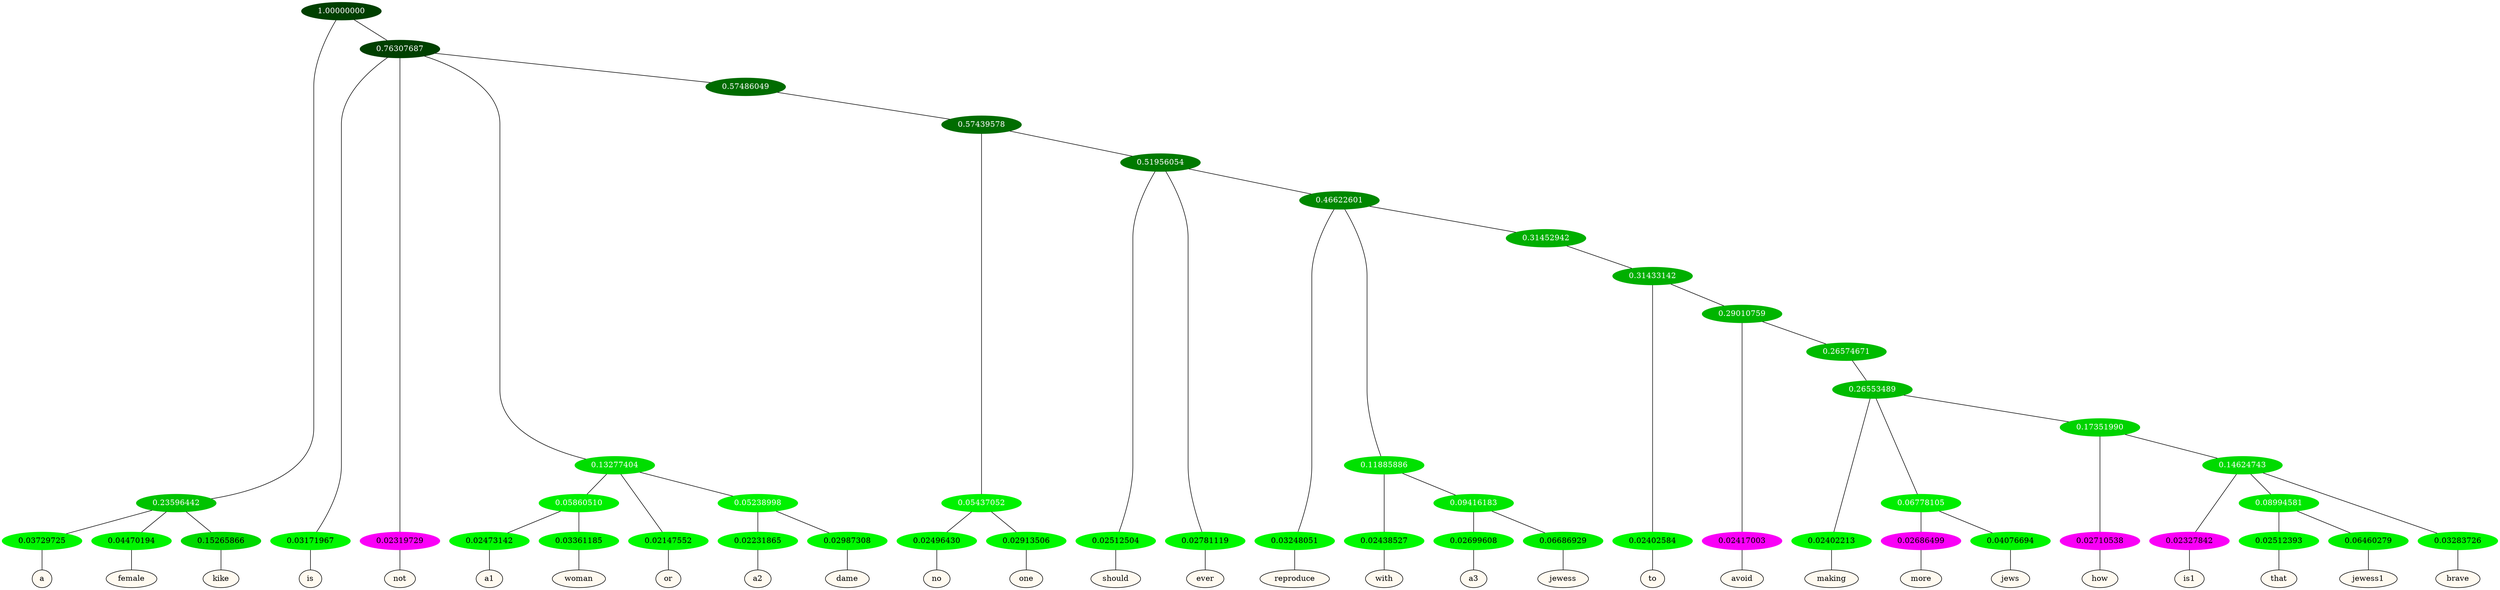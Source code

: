graph {
	node [format=png height=0.15 nodesep=0.001 ordering=out overlap=prism overlap_scaling=0.01 ranksep=0.001 ratio=0.2 style=filled width=0.15]
	{
		rank=same
		a_w_3 [label=a color=black fillcolor=floralwhite style="filled,solid"]
		a_w_4 [label=female color=black fillcolor=floralwhite style="filled,solid"]
		a_w_5 [label=kike color=black fillcolor=floralwhite style="filled,solid"]
		a_w_6 [label=is color=black fillcolor=floralwhite style="filled,solid"]
		a_w_7 [label=not color=black fillcolor=floralwhite style="filled,solid"]
		a_w_14 [label=a1 color=black fillcolor=floralwhite style="filled,solid"]
		a_w_15 [label=woman color=black fillcolor=floralwhite style="filled,solid"]
		a_w_11 [label=or color=black fillcolor=floralwhite style="filled,solid"]
		a_w_16 [label=a2 color=black fillcolor=floralwhite style="filled,solid"]
		a_w_17 [label=dame color=black fillcolor=floralwhite style="filled,solid"]
		a_w_20 [label=no color=black fillcolor=floralwhite style="filled,solid"]
		a_w_21 [label=one color=black fillcolor=floralwhite style="filled,solid"]
		a_w_22 [label=should color=black fillcolor=floralwhite style="filled,solid"]
		a_w_23 [label=ever color=black fillcolor=floralwhite style="filled,solid"]
		a_w_25 [label=reproduce color=black fillcolor=floralwhite style="filled,solid"]
		a_w_28 [label=with color=black fillcolor=floralwhite style="filled,solid"]
		a_w_31 [label=a3 color=black fillcolor=floralwhite style="filled,solid"]
		a_w_32 [label=jewess color=black fillcolor=floralwhite style="filled,solid"]
		a_w_33 [label=to color=black fillcolor=floralwhite style="filled,solid"]
		a_w_35 [label=avoid color=black fillcolor=floralwhite style="filled,solid"]
		a_w_38 [label=making color=black fillcolor=floralwhite style="filled,solid"]
		a_w_41 [label=more color=black fillcolor=floralwhite style="filled,solid"]
		a_w_42 [label=jews color=black fillcolor=floralwhite style="filled,solid"]
		a_w_43 [label=how color=black fillcolor=floralwhite style="filled,solid"]
		a_w_45 [label=is1 color=black fillcolor=floralwhite style="filled,solid"]
		a_w_48 [label=that color=black fillcolor=floralwhite style="filled,solid"]
		a_w_49 [label=jewess1 color=black fillcolor=floralwhite style="filled,solid"]
		a_w_47 [label=brave color=black fillcolor=floralwhite style="filled,solid"]
	}
	a_n_3 -- a_w_3
	a_n_4 -- a_w_4
	a_n_5 -- a_w_5
	a_n_6 -- a_w_6
	a_n_7 -- a_w_7
	a_n_14 -- a_w_14
	a_n_15 -- a_w_15
	a_n_11 -- a_w_11
	a_n_16 -- a_w_16
	a_n_17 -- a_w_17
	a_n_20 -- a_w_20
	a_n_21 -- a_w_21
	a_n_22 -- a_w_22
	a_n_23 -- a_w_23
	a_n_25 -- a_w_25
	a_n_28 -- a_w_28
	a_n_31 -- a_w_31
	a_n_32 -- a_w_32
	a_n_33 -- a_w_33
	a_n_35 -- a_w_35
	a_n_38 -- a_w_38
	a_n_41 -- a_w_41
	a_n_42 -- a_w_42
	a_n_43 -- a_w_43
	a_n_45 -- a_w_45
	a_n_48 -- a_w_48
	a_n_49 -- a_w_49
	a_n_47 -- a_w_47
	{
		rank=same
		a_n_3 [label=0.03729725 color="0.334 1.000 0.963" fontcolor=black]
		a_n_4 [label=0.04470194 color="0.334 1.000 0.955" fontcolor=black]
		a_n_5 [label=0.15265866 color="0.334 1.000 0.847" fontcolor=black]
		a_n_6 [label=0.03171967 color="0.334 1.000 0.968" fontcolor=black]
		a_n_7 [label=0.02319729 color="0.835 1.000 0.977" fontcolor=black]
		a_n_14 [label=0.02473142 color="0.334 1.000 0.975" fontcolor=black]
		a_n_15 [label=0.03361185 color="0.334 1.000 0.966" fontcolor=black]
		a_n_11 [label=0.02147552 color="0.334 1.000 0.979" fontcolor=black]
		a_n_16 [label=0.02231865 color="0.334 1.000 0.978" fontcolor=black]
		a_n_17 [label=0.02987308 color="0.334 1.000 0.970" fontcolor=black]
		a_n_20 [label=0.02496430 color="0.334 1.000 0.975" fontcolor=black]
		a_n_21 [label=0.02913506 color="0.334 1.000 0.971" fontcolor=black]
		a_n_22 [label=0.02512504 color="0.334 1.000 0.975" fontcolor=black]
		a_n_23 [label=0.02781119 color="0.334 1.000 0.972" fontcolor=black]
		a_n_25 [label=0.03248051 color="0.334 1.000 0.968" fontcolor=black]
		a_n_28 [label=0.02438527 color="0.334 1.000 0.976" fontcolor=black]
		a_n_31 [label=0.02699608 color="0.334 1.000 0.973" fontcolor=black]
		a_n_32 [label=0.06686929 color="0.334 1.000 0.933" fontcolor=black]
		a_n_33 [label=0.02402584 color="0.334 1.000 0.976" fontcolor=black]
		a_n_35 [label=0.02417003 color="0.835 1.000 0.976" fontcolor=black]
		a_n_38 [label=0.02402213 color="0.334 1.000 0.976" fontcolor=black]
		a_n_41 [label=0.02686499 color="0.835 1.000 0.973" fontcolor=black]
		a_n_42 [label=0.04076694 color="0.334 1.000 0.959" fontcolor=black]
		a_n_43 [label=0.02710538 color="0.835 1.000 0.973" fontcolor=black]
		a_n_45 [label=0.02327842 color="0.835 1.000 0.977" fontcolor=black]
		a_n_48 [label=0.02512393 color="0.334 1.000 0.975" fontcolor=black]
		a_n_49 [label=0.06460279 color="0.334 1.000 0.935" fontcolor=black]
		a_n_47 [label=0.03283726 color="0.334 1.000 0.967" fontcolor=black]
	}
	a_n_0 [label=1.00000000 color="0.334 1.000 0.250" fontcolor=grey99]
	a_n_1 [label=0.23596442 color="0.334 1.000 0.764" fontcolor=grey99]
	a_n_0 -- a_n_1
	a_n_2 [label=0.76307687 color="0.334 1.000 0.250" fontcolor=grey99]
	a_n_0 -- a_n_2
	a_n_1 -- a_n_3
	a_n_1 -- a_n_4
	a_n_1 -- a_n_5
	a_n_2 -- a_n_6
	a_n_2 -- a_n_7
	a_n_8 [label=0.13277404 color="0.334 1.000 0.867" fontcolor=grey99]
	a_n_2 -- a_n_8
	a_n_9 [label=0.57486049 color="0.334 1.000 0.425" fontcolor=grey99]
	a_n_2 -- a_n_9
	a_n_10 [label=0.05860510 color="0.334 1.000 0.941" fontcolor=grey99]
	a_n_8 -- a_n_10
	a_n_8 -- a_n_11
	a_n_12 [label=0.05238998 color="0.334 1.000 0.948" fontcolor=grey99]
	a_n_8 -- a_n_12
	a_n_13 [label=0.57439578 color="0.334 1.000 0.426" fontcolor=grey99]
	a_n_9 -- a_n_13
	a_n_10 -- a_n_14
	a_n_10 -- a_n_15
	a_n_12 -- a_n_16
	a_n_12 -- a_n_17
	a_n_18 [label=0.05437052 color="0.334 1.000 0.946" fontcolor=grey99]
	a_n_13 -- a_n_18
	a_n_19 [label=0.51956054 color="0.334 1.000 0.480" fontcolor=grey99]
	a_n_13 -- a_n_19
	a_n_18 -- a_n_20
	a_n_18 -- a_n_21
	a_n_19 -- a_n_22
	a_n_19 -- a_n_23
	a_n_24 [label=0.46622601 color="0.334 1.000 0.534" fontcolor=grey99]
	a_n_19 -- a_n_24
	a_n_24 -- a_n_25
	a_n_26 [label=0.11885886 color="0.334 1.000 0.881" fontcolor=grey99]
	a_n_24 -- a_n_26
	a_n_27 [label=0.31452942 color="0.334 1.000 0.685" fontcolor=grey99]
	a_n_24 -- a_n_27
	a_n_26 -- a_n_28
	a_n_29 [label=0.09416183 color="0.334 1.000 0.906" fontcolor=grey99]
	a_n_26 -- a_n_29
	a_n_30 [label=0.31433142 color="0.334 1.000 0.686" fontcolor=grey99]
	a_n_27 -- a_n_30
	a_n_29 -- a_n_31
	a_n_29 -- a_n_32
	a_n_30 -- a_n_33
	a_n_34 [label=0.29010759 color="0.334 1.000 0.710" fontcolor=grey99]
	a_n_30 -- a_n_34
	a_n_34 -- a_n_35
	a_n_36 [label=0.26574671 color="0.334 1.000 0.734" fontcolor=grey99]
	a_n_34 -- a_n_36
	a_n_37 [label=0.26553489 color="0.334 1.000 0.734" fontcolor=grey99]
	a_n_36 -- a_n_37
	a_n_37 -- a_n_38
	a_n_39 [label=0.06778105 color="0.334 1.000 0.932" fontcolor=grey99]
	a_n_37 -- a_n_39
	a_n_40 [label=0.17351990 color="0.334 1.000 0.826" fontcolor=grey99]
	a_n_37 -- a_n_40
	a_n_39 -- a_n_41
	a_n_39 -- a_n_42
	a_n_40 -- a_n_43
	a_n_44 [label=0.14624743 color="0.334 1.000 0.854" fontcolor=grey99]
	a_n_40 -- a_n_44
	a_n_44 -- a_n_45
	a_n_46 [label=0.08994581 color="0.334 1.000 0.910" fontcolor=grey99]
	a_n_44 -- a_n_46
	a_n_44 -- a_n_47
	a_n_46 -- a_n_48
	a_n_46 -- a_n_49
}
